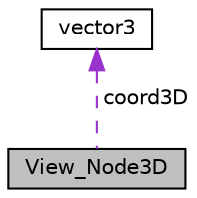 digraph "View_Node3D"
{
  edge [fontname="Helvetica",fontsize="10",labelfontname="Helvetica",labelfontsize="10"];
  node [fontname="Helvetica",fontsize="10",shape=record];
  Node1 [label="View_Node3D",height=0.2,width=0.4,color="black", fillcolor="grey75", style="filled", fontcolor="black"];
  Node2 -> Node1 [dir="back",color="darkorchid3",fontsize="10",style="dashed",label=" coord3D" ,fontname="Helvetica"];
  Node2 [label="vector3",height=0.2,width=0.4,color="black", fillcolor="white", style="filled",URL="$classvector3.html",tooltip="Local three tuple implementation for storing co-ordinates. "];
}
